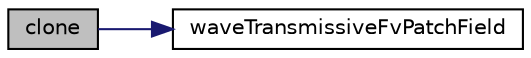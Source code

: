 digraph "clone"
{
  bgcolor="transparent";
  edge [fontname="Helvetica",fontsize="10",labelfontname="Helvetica",labelfontsize="10"];
  node [fontname="Helvetica",fontsize="10",shape=record];
  rankdir="LR";
  Node16 [label="clone",height=0.2,width=0.4,color="black", fillcolor="grey75", style="filled", fontcolor="black"];
  Node16 -> Node17 [color="midnightblue",fontsize="10",style="solid",fontname="Helvetica"];
  Node17 [label="waveTransmissiveFvPatchField",height=0.2,width=0.4,color="black",URL="$a23161.html#a3dba4b6903c47a71184d500b09601e26",tooltip="Construct from patch and internal field. "];
}
